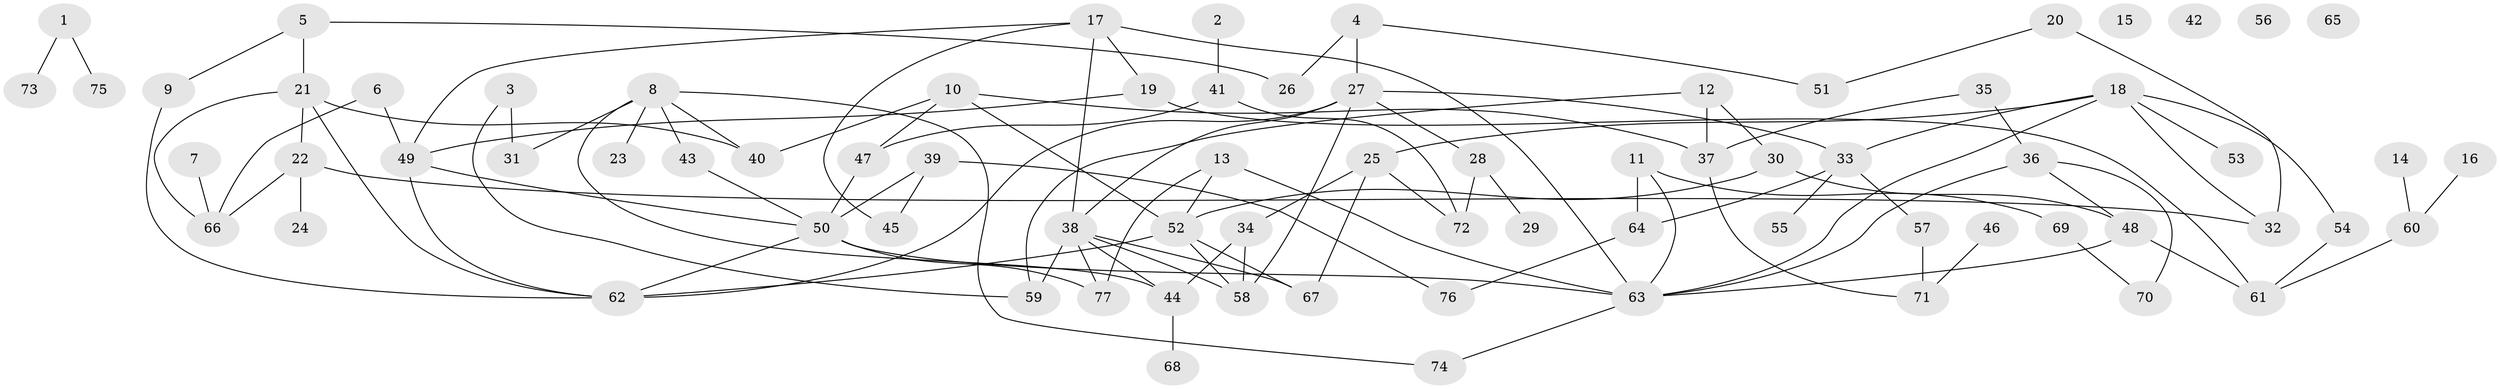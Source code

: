 // coarse degree distribution, {1: 0.11764705882352941, 2: 0.21568627450980393, 3: 0.27450980392156865, 5: 0.11764705882352941, 4: 0.058823529411764705, 7: 0.058823529411764705, 0: 0.0784313725490196, 9: 0.0196078431372549, 6: 0.0392156862745098, 8: 0.0196078431372549}
// Generated by graph-tools (version 1.1) at 2025/41/03/06/25 10:41:19]
// undirected, 77 vertices, 111 edges
graph export_dot {
graph [start="1"]
  node [color=gray90,style=filled];
  1;
  2;
  3;
  4;
  5;
  6;
  7;
  8;
  9;
  10;
  11;
  12;
  13;
  14;
  15;
  16;
  17;
  18;
  19;
  20;
  21;
  22;
  23;
  24;
  25;
  26;
  27;
  28;
  29;
  30;
  31;
  32;
  33;
  34;
  35;
  36;
  37;
  38;
  39;
  40;
  41;
  42;
  43;
  44;
  45;
  46;
  47;
  48;
  49;
  50;
  51;
  52;
  53;
  54;
  55;
  56;
  57;
  58;
  59;
  60;
  61;
  62;
  63;
  64;
  65;
  66;
  67;
  68;
  69;
  70;
  71;
  72;
  73;
  74;
  75;
  76;
  77;
  1 -- 73;
  1 -- 75;
  2 -- 41;
  3 -- 31;
  3 -- 59;
  4 -- 26;
  4 -- 27;
  4 -- 51;
  5 -- 9;
  5 -- 21;
  5 -- 26;
  6 -- 49;
  6 -- 66;
  7 -- 66;
  8 -- 23;
  8 -- 31;
  8 -- 40;
  8 -- 43;
  8 -- 44;
  8 -- 74;
  9 -- 62;
  10 -- 37;
  10 -- 40;
  10 -- 47;
  10 -- 52;
  11 -- 63;
  11 -- 64;
  11 -- 69;
  12 -- 30;
  12 -- 37;
  12 -- 59;
  13 -- 52;
  13 -- 63;
  13 -- 77;
  14 -- 60;
  16 -- 60;
  17 -- 19;
  17 -- 38;
  17 -- 45;
  17 -- 49;
  17 -- 63;
  18 -- 25;
  18 -- 32;
  18 -- 33;
  18 -- 53;
  18 -- 54;
  18 -- 63;
  19 -- 49;
  19 -- 61;
  20 -- 32;
  20 -- 51;
  21 -- 22;
  21 -- 40;
  21 -- 62;
  21 -- 66;
  22 -- 24;
  22 -- 32;
  22 -- 66;
  25 -- 34;
  25 -- 67;
  25 -- 72;
  27 -- 28;
  27 -- 33;
  27 -- 38;
  27 -- 58;
  27 -- 62;
  28 -- 29;
  28 -- 72;
  30 -- 48;
  30 -- 52;
  33 -- 55;
  33 -- 57;
  33 -- 64;
  34 -- 44;
  34 -- 58;
  35 -- 36;
  35 -- 37;
  36 -- 48;
  36 -- 63;
  36 -- 70;
  37 -- 71;
  38 -- 44;
  38 -- 58;
  38 -- 59;
  38 -- 67;
  38 -- 77;
  39 -- 45;
  39 -- 50;
  39 -- 76;
  41 -- 47;
  41 -- 72;
  43 -- 50;
  44 -- 68;
  46 -- 71;
  47 -- 50;
  48 -- 61;
  48 -- 63;
  49 -- 50;
  49 -- 62;
  50 -- 62;
  50 -- 63;
  50 -- 77;
  52 -- 58;
  52 -- 62;
  52 -- 67;
  54 -- 61;
  57 -- 71;
  60 -- 61;
  63 -- 74;
  64 -- 76;
  69 -- 70;
}
